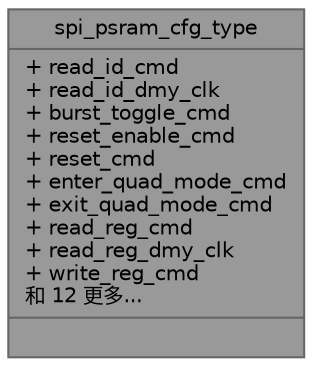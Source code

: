 digraph "spi_psram_cfg_type"
{
 // LATEX_PDF_SIZE
  bgcolor="transparent";
  edge [fontname=Helvetica,fontsize=10,labelfontname=Helvetica,labelfontsize=10];
  node [fontname=Helvetica,fontsize=10,shape=box,height=0.2,width=0.4];
  Node1 [shape=record,label="{spi_psram_cfg_type\n|+ read_id_cmd\l+ read_id_dmy_clk\l+ burst_toggle_cmd\l+ reset_enable_cmd\l+ reset_cmd\l+ enter_quad_mode_cmd\l+ exit_quad_mode_cmd\l+ read_reg_cmd\l+ read_reg_dmy_clk\l+ write_reg_cmd\l和 12 更多...\l|}",height=0.2,width=0.4,color="gray40", fillcolor="grey60", style="filled", fontcolor="black",tooltip="Psram ctrl configuration structure type definition"];
}
